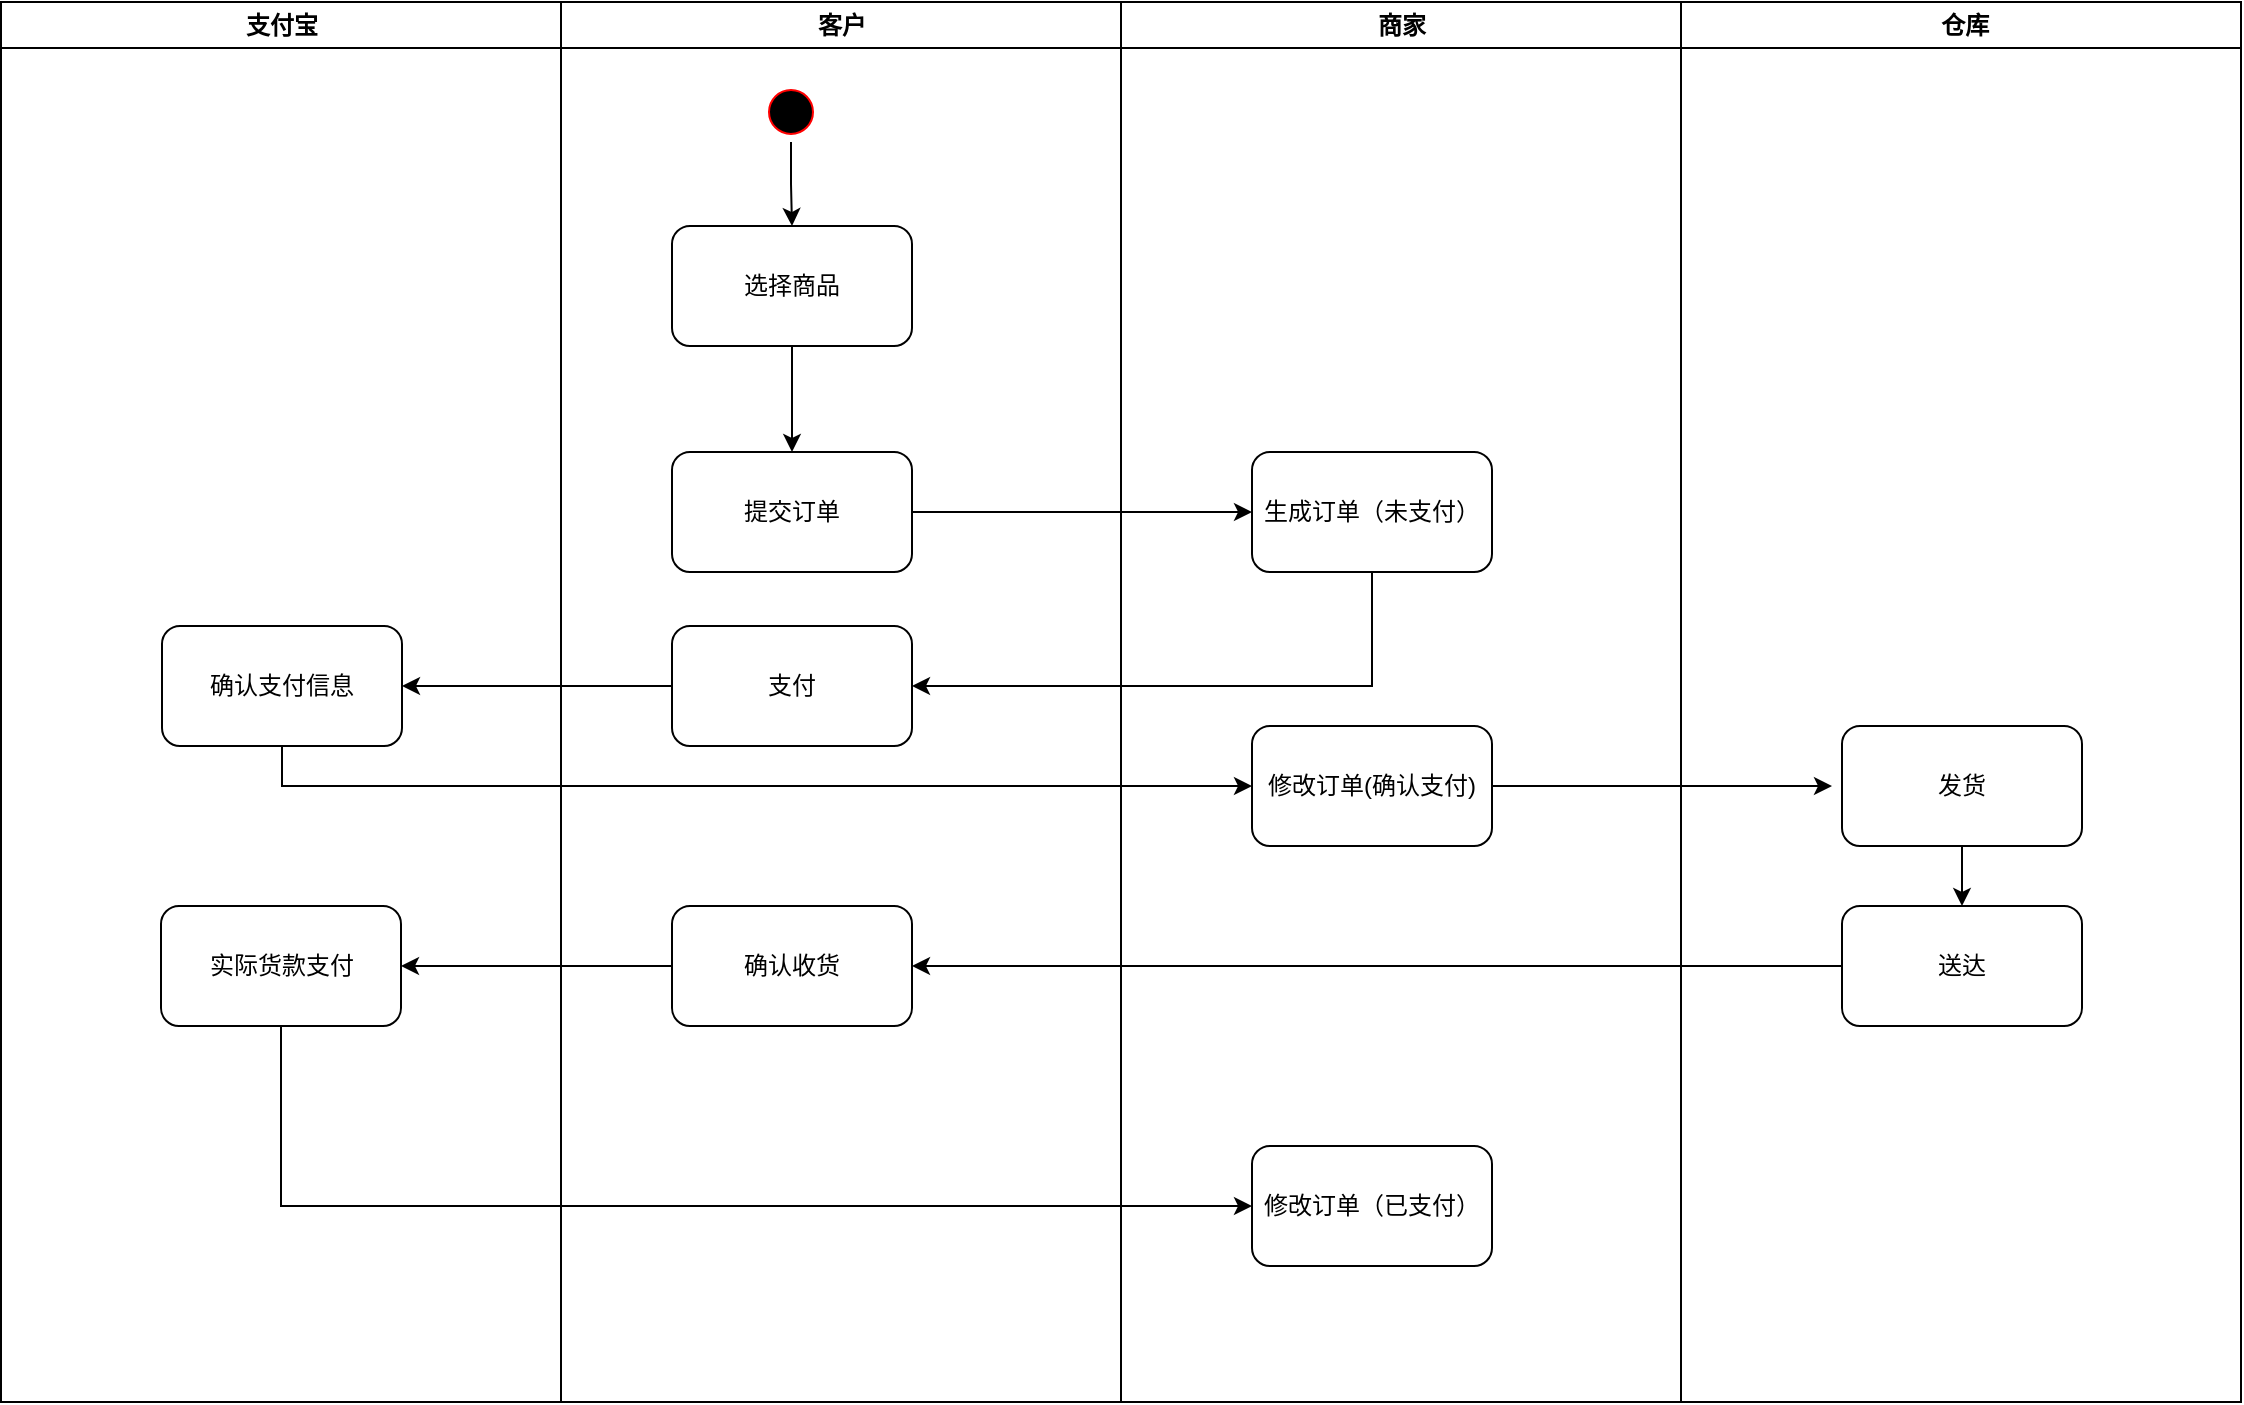 <mxfile version="24.4.13" type="github">
  <diagram name="Page-1" id="e7e014a7-5840-1c2e-5031-d8a46d1fe8dd">
    <mxGraphModel dx="2352" dy="705" grid="1" gridSize="10" guides="1" tooltips="1" connect="1" arrows="1" fold="1" page="1" pageScale="1" pageWidth="1169" pageHeight="826" background="none" math="0" shadow="0">
      <root>
        <mxCell id="0" />
        <mxCell id="1" parent="0" />
        <mxCell id="2" value="客户" style="swimlane;whiteSpace=wrap" parent="1" vertex="1">
          <mxGeometry x="164.5" y="128" width="280" height="700" as="geometry" />
        </mxCell>
        <mxCell id="9OpOfqLrlk6VySGfPO1n-44" value="" style="edgeStyle=orthogonalEdgeStyle;rounded=0;orthogonalLoop=1;jettySize=auto;html=1;" edge="1" parent="2" source="5" target="9OpOfqLrlk6VySGfPO1n-41">
          <mxGeometry relative="1" as="geometry" />
        </mxCell>
        <mxCell id="5" value="" style="ellipse;shape=startState;fillColor=#000000;strokeColor=#ff0000;" parent="2" vertex="1">
          <mxGeometry x="100" y="40" width="30" height="30" as="geometry" />
        </mxCell>
        <mxCell id="9OpOfqLrlk6VySGfPO1n-43" style="edgeStyle=orthogonalEdgeStyle;rounded=0;orthogonalLoop=1;jettySize=auto;html=1;entryX=0.5;entryY=0;entryDx=0;entryDy=0;" edge="1" parent="2" source="9OpOfqLrlk6VySGfPO1n-41" target="9OpOfqLrlk6VySGfPO1n-42">
          <mxGeometry relative="1" as="geometry" />
        </mxCell>
        <mxCell id="9OpOfqLrlk6VySGfPO1n-41" value="选择商品" style="rounded=1;whiteSpace=wrap;html=1;" vertex="1" parent="2">
          <mxGeometry x="55.5" y="112" width="120" height="60" as="geometry" />
        </mxCell>
        <mxCell id="9OpOfqLrlk6VySGfPO1n-42" value="提交订单" style="rounded=1;whiteSpace=wrap;html=1;" vertex="1" parent="2">
          <mxGeometry x="55.5" y="225" width="120" height="60" as="geometry" />
        </mxCell>
        <mxCell id="9OpOfqLrlk6VySGfPO1n-48" value="支付" style="rounded=1;whiteSpace=wrap;html=1;" vertex="1" parent="2">
          <mxGeometry x="55.5" y="312" width="120" height="60" as="geometry" />
        </mxCell>
        <mxCell id="9OpOfqLrlk6VySGfPO1n-60" value="确认收货" style="rounded=1;whiteSpace=wrap;html=1;" vertex="1" parent="2">
          <mxGeometry x="55.5" y="452" width="120" height="60" as="geometry" />
        </mxCell>
        <mxCell id="3" value="商家" style="swimlane;whiteSpace=wrap" parent="1" vertex="1">
          <mxGeometry x="444.5" y="128" width="280" height="700" as="geometry" />
        </mxCell>
        <mxCell id="9OpOfqLrlk6VySGfPO1n-45" value="生成订单（未支付）" style="rounded=1;whiteSpace=wrap;html=1;" vertex="1" parent="3">
          <mxGeometry x="65.5" y="225" width="120" height="60" as="geometry" />
        </mxCell>
        <mxCell id="9OpOfqLrlk6VySGfPO1n-56" style="edgeStyle=orthogonalEdgeStyle;rounded=0;orthogonalLoop=1;jettySize=auto;html=1;" edge="1" parent="3" source="9OpOfqLrlk6VySGfPO1n-50">
          <mxGeometry relative="1" as="geometry">
            <mxPoint x="355.5" y="392" as="targetPoint" />
          </mxGeometry>
        </mxCell>
        <mxCell id="9OpOfqLrlk6VySGfPO1n-50" value="修改订单(确认支付)" style="rounded=1;whiteSpace=wrap;html=1;" vertex="1" parent="3">
          <mxGeometry x="65.5" y="362" width="120" height="60" as="geometry" />
        </mxCell>
        <mxCell id="9OpOfqLrlk6VySGfPO1n-79" value="修改订单（已支付）" style="rounded=1;whiteSpace=wrap;html=1;" vertex="1" parent="3">
          <mxGeometry x="65.5" y="572" width="120" height="60" as="geometry" />
        </mxCell>
        <mxCell id="9OpOfqLrlk6VySGfPO1n-47" style="edgeStyle=orthogonalEdgeStyle;rounded=0;orthogonalLoop=1;jettySize=auto;html=1;entryX=0;entryY=0.5;entryDx=0;entryDy=0;" edge="1" parent="1" source="9OpOfqLrlk6VySGfPO1n-42" target="9OpOfqLrlk6VySGfPO1n-45">
          <mxGeometry relative="1" as="geometry" />
        </mxCell>
        <mxCell id="9OpOfqLrlk6VySGfPO1n-49" style="edgeStyle=orthogonalEdgeStyle;rounded=0;orthogonalLoop=1;jettySize=auto;html=1;entryX=1;entryY=0.5;entryDx=0;entryDy=0;" edge="1" parent="1" source="9OpOfqLrlk6VySGfPO1n-45" target="9OpOfqLrlk6VySGfPO1n-48">
          <mxGeometry relative="1" as="geometry">
            <Array as="points">
              <mxPoint x="570" y="470" />
            </Array>
          </mxGeometry>
        </mxCell>
        <mxCell id="9OpOfqLrlk6VySGfPO1n-52" value=" 仓库" style="swimlane;whiteSpace=wrap" vertex="1" parent="1">
          <mxGeometry x="724.5" y="128" width="280" height="700" as="geometry" />
        </mxCell>
        <mxCell id="9OpOfqLrlk6VySGfPO1n-59" value="" style="edgeStyle=orthogonalEdgeStyle;rounded=0;orthogonalLoop=1;jettySize=auto;html=1;" edge="1" parent="9OpOfqLrlk6VySGfPO1n-52" source="9OpOfqLrlk6VySGfPO1n-57" target="9OpOfqLrlk6VySGfPO1n-58">
          <mxGeometry relative="1" as="geometry" />
        </mxCell>
        <mxCell id="9OpOfqLrlk6VySGfPO1n-57" value="发货" style="rounded=1;whiteSpace=wrap;html=1;" vertex="1" parent="9OpOfqLrlk6VySGfPO1n-52">
          <mxGeometry x="80.5" y="362" width="120" height="60" as="geometry" />
        </mxCell>
        <mxCell id="9OpOfqLrlk6VySGfPO1n-58" value="送达" style="rounded=1;whiteSpace=wrap;html=1;" vertex="1" parent="9OpOfqLrlk6VySGfPO1n-52">
          <mxGeometry x="80.5" y="452" width="120" height="60" as="geometry" />
        </mxCell>
        <mxCell id="9OpOfqLrlk6VySGfPO1n-61" style="edgeStyle=orthogonalEdgeStyle;rounded=0;orthogonalLoop=1;jettySize=auto;html=1;entryX=1;entryY=0.5;entryDx=0;entryDy=0;" edge="1" parent="1" source="9OpOfqLrlk6VySGfPO1n-58" target="9OpOfqLrlk6VySGfPO1n-60">
          <mxGeometry relative="1" as="geometry" />
        </mxCell>
        <mxCell id="9OpOfqLrlk6VySGfPO1n-62" value="支付宝" style="swimlane;whiteSpace=wrap" vertex="1" parent="1">
          <mxGeometry x="-115.5" y="128" width="280" height="700" as="geometry" />
        </mxCell>
        <mxCell id="9OpOfqLrlk6VySGfPO1n-71" value="确认支付信息" style="rounded=1;whiteSpace=wrap;html=1;" vertex="1" parent="9OpOfqLrlk6VySGfPO1n-62">
          <mxGeometry x="80.5" y="312" width="120" height="60" as="geometry" />
        </mxCell>
        <mxCell id="9OpOfqLrlk6VySGfPO1n-82" value="实际货款支付" style="rounded=1;whiteSpace=wrap;html=1;" vertex="1" parent="9OpOfqLrlk6VySGfPO1n-62">
          <mxGeometry x="80" y="452" width="120" height="60" as="geometry" />
        </mxCell>
        <mxCell id="9OpOfqLrlk6VySGfPO1n-72" style="edgeStyle=orthogonalEdgeStyle;rounded=0;orthogonalLoop=1;jettySize=auto;html=1;" edge="1" parent="1" source="9OpOfqLrlk6VySGfPO1n-48" target="9OpOfqLrlk6VySGfPO1n-71">
          <mxGeometry relative="1" as="geometry" />
        </mxCell>
        <mxCell id="9OpOfqLrlk6VySGfPO1n-73" style="edgeStyle=orthogonalEdgeStyle;rounded=0;orthogonalLoop=1;jettySize=auto;html=1;entryX=0;entryY=0.5;entryDx=0;entryDy=0;" edge="1" parent="1" source="9OpOfqLrlk6VySGfPO1n-71" target="9OpOfqLrlk6VySGfPO1n-50">
          <mxGeometry relative="1" as="geometry">
            <Array as="points">
              <mxPoint x="25" y="520" />
            </Array>
          </mxGeometry>
        </mxCell>
        <mxCell id="9OpOfqLrlk6VySGfPO1n-80" style="edgeStyle=orthogonalEdgeStyle;rounded=0;orthogonalLoop=1;jettySize=auto;html=1;exitX=0.5;exitY=1;exitDx=0;exitDy=0;" edge="1" parent="1" source="9OpOfqLrlk6VySGfPO1n-82" target="9OpOfqLrlk6VySGfPO1n-79">
          <mxGeometry relative="1" as="geometry">
            <mxPoint x="320.0" y="730" as="sourcePoint" />
            <Array as="points">
              <mxPoint x="25" y="730" />
            </Array>
          </mxGeometry>
        </mxCell>
        <mxCell id="9OpOfqLrlk6VySGfPO1n-84" style="edgeStyle=orthogonalEdgeStyle;rounded=0;orthogonalLoop=1;jettySize=auto;html=1;entryX=1;entryY=0.5;entryDx=0;entryDy=0;" edge="1" parent="1" source="9OpOfqLrlk6VySGfPO1n-60" target="9OpOfqLrlk6VySGfPO1n-82">
          <mxGeometry relative="1" as="geometry" />
        </mxCell>
      </root>
    </mxGraphModel>
  </diagram>
</mxfile>
